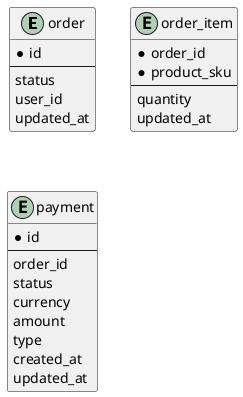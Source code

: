 @startuml schema

skinparam linetype ortho

entity order {
  *id
  --
  status
  user_id
  updated_at
}

entity order_item {
  * order_id
  * product_sku
  --
  quantity
  updated_at
}

entity payment {
  *id
  --
  order_id
  status
  currency
  amount
  type
  created_at
  updated_at
}


@enduml